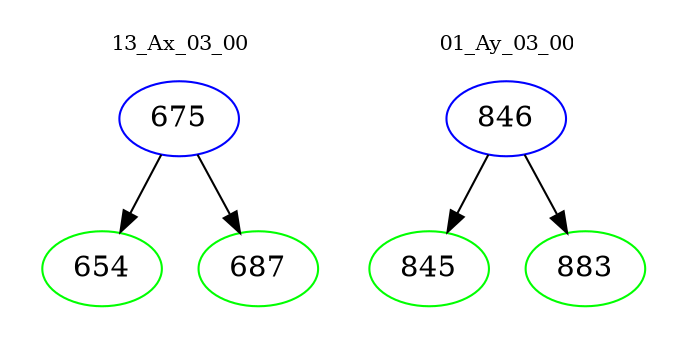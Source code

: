 digraph{
subgraph cluster_0 {
color = white
label = "13_Ax_03_00";
fontsize=10;
T0_675 [label="675", color="blue"]
T0_675 -> T0_654 [color="black"]
T0_654 [label="654", color="green"]
T0_675 -> T0_687 [color="black"]
T0_687 [label="687", color="green"]
}
subgraph cluster_1 {
color = white
label = "01_Ay_03_00";
fontsize=10;
T1_846 [label="846", color="blue"]
T1_846 -> T1_845 [color="black"]
T1_845 [label="845", color="green"]
T1_846 -> T1_883 [color="black"]
T1_883 [label="883", color="green"]
}
}
